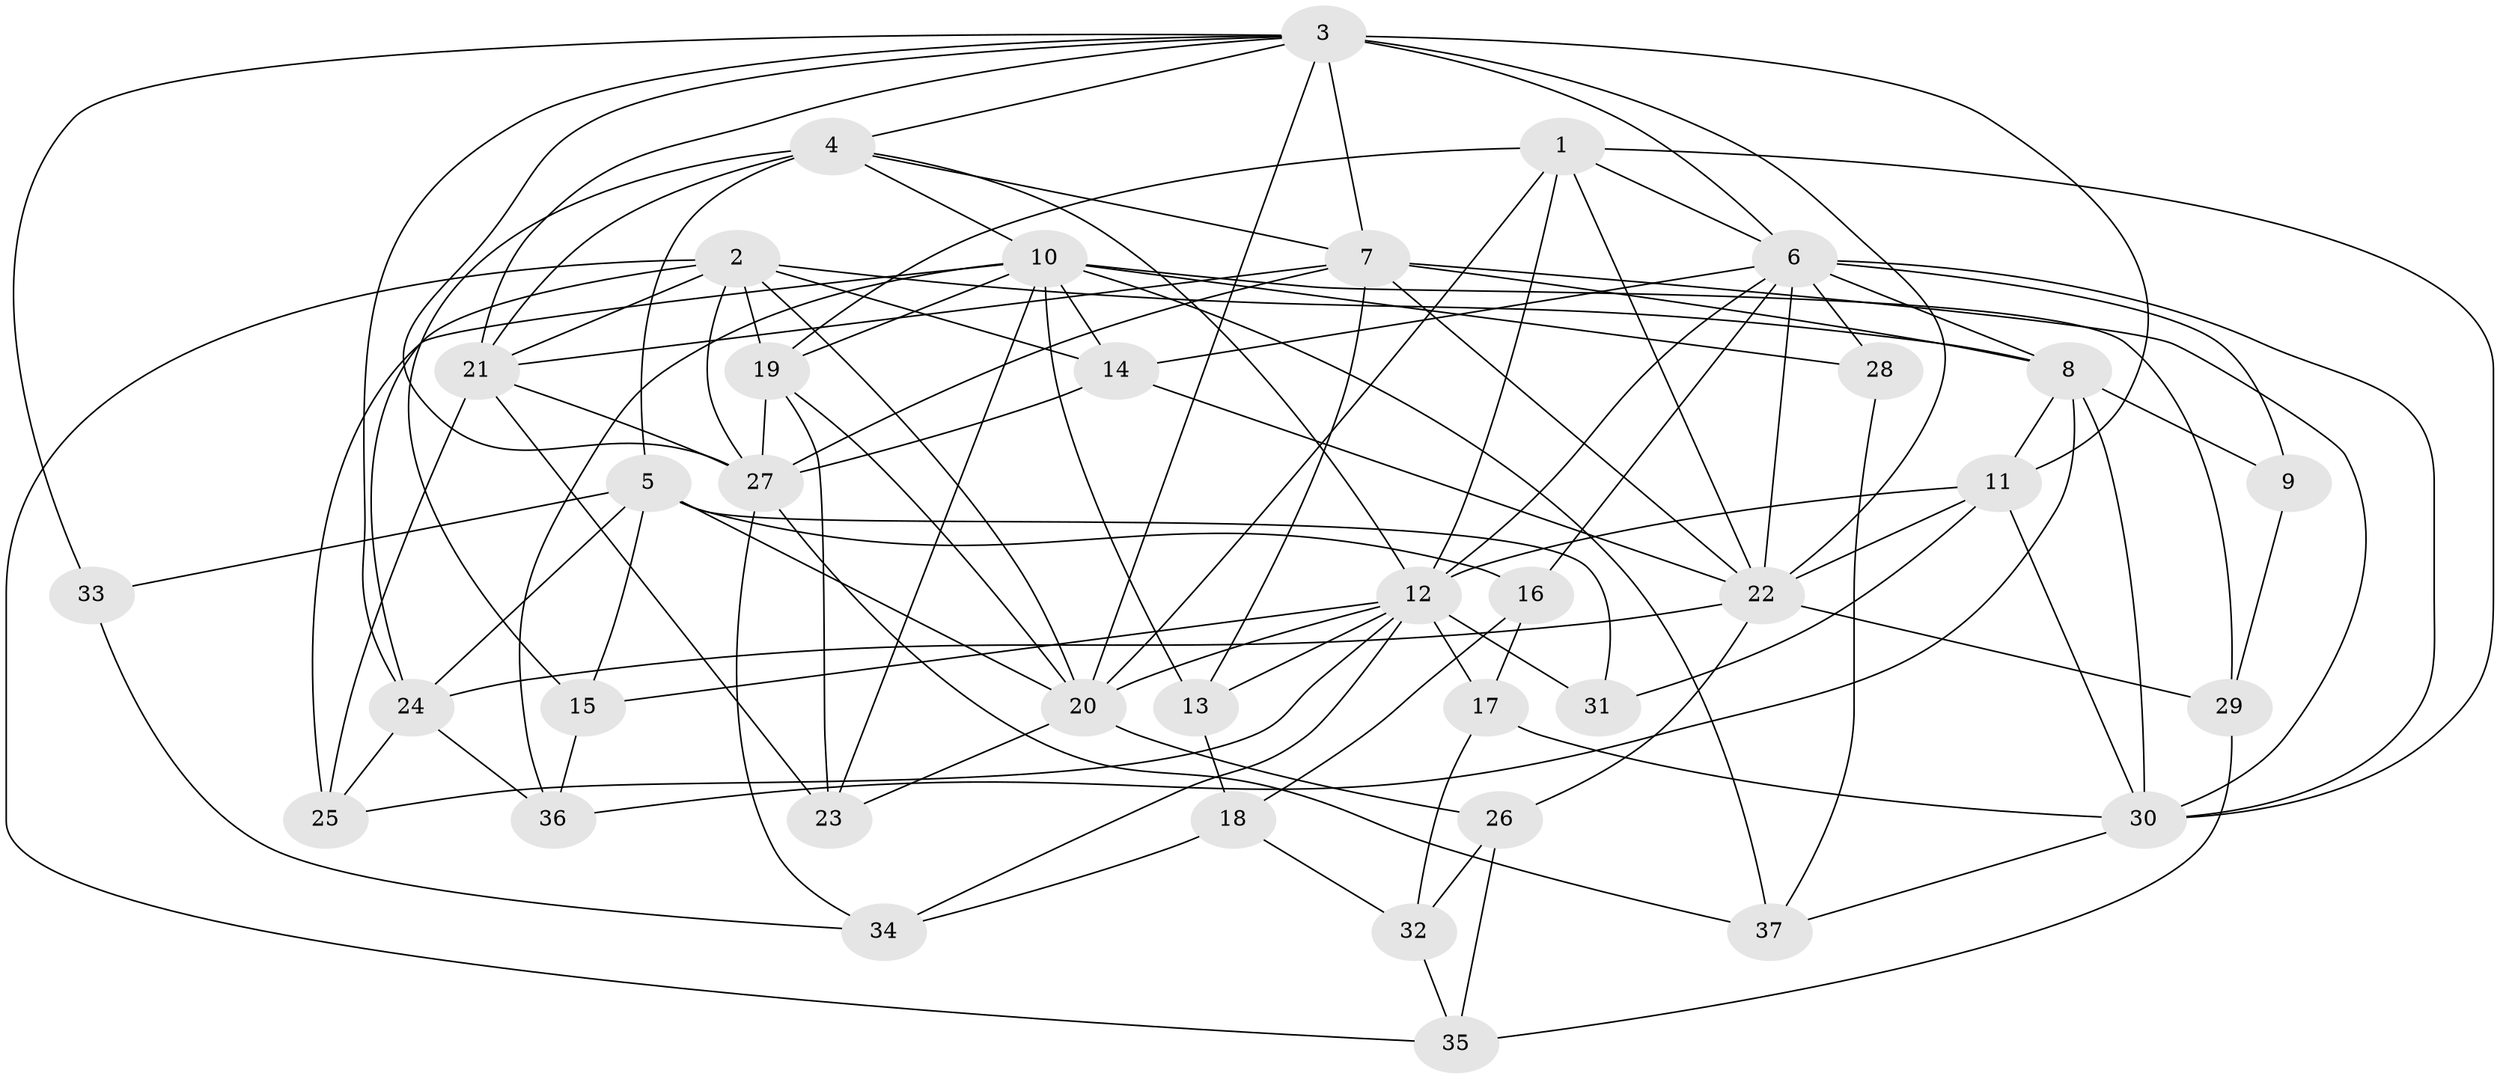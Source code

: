 // original degree distribution, {4: 1.0}
// Generated by graph-tools (version 1.1) at 2025/53/03/04/25 22:53:48]
// undirected, 37 vertices, 107 edges
graph export_dot {
  node [color=gray90,style=filled];
  1;
  2;
  3;
  4;
  5;
  6;
  7;
  8;
  9;
  10;
  11;
  12;
  13;
  14;
  15;
  16;
  17;
  18;
  19;
  20;
  21;
  22;
  23;
  24;
  25;
  26;
  27;
  28;
  29;
  30;
  31;
  32;
  33;
  34;
  35;
  36;
  37;
  1 -- 6 [weight=1.0];
  1 -- 12 [weight=1.0];
  1 -- 19 [weight=1.0];
  1 -- 20 [weight=1.0];
  1 -- 22 [weight=1.0];
  1 -- 30 [weight=1.0];
  2 -- 8 [weight=1.0];
  2 -- 14 [weight=2.0];
  2 -- 19 [weight=1.0];
  2 -- 20 [weight=1.0];
  2 -- 21 [weight=1.0];
  2 -- 24 [weight=1.0];
  2 -- 27 [weight=2.0];
  2 -- 35 [weight=1.0];
  3 -- 4 [weight=1.0];
  3 -- 6 [weight=2.0];
  3 -- 7 [weight=2.0];
  3 -- 11 [weight=1.0];
  3 -- 20 [weight=1.0];
  3 -- 21 [weight=1.0];
  3 -- 22 [weight=1.0];
  3 -- 24 [weight=1.0];
  3 -- 27 [weight=1.0];
  3 -- 33 [weight=1.0];
  4 -- 5 [weight=2.0];
  4 -- 7 [weight=1.0];
  4 -- 10 [weight=1.0];
  4 -- 12 [weight=1.0];
  4 -- 15 [weight=1.0];
  4 -- 21 [weight=1.0];
  5 -- 15 [weight=1.0];
  5 -- 16 [weight=1.0];
  5 -- 20 [weight=1.0];
  5 -- 24 [weight=2.0];
  5 -- 31 [weight=1.0];
  5 -- 33 [weight=2.0];
  6 -- 8 [weight=1.0];
  6 -- 9 [weight=1.0];
  6 -- 12 [weight=1.0];
  6 -- 14 [weight=2.0];
  6 -- 16 [weight=1.0];
  6 -- 22 [weight=1.0];
  6 -- 28 [weight=1.0];
  6 -- 30 [weight=1.0];
  7 -- 8 [weight=2.0];
  7 -- 13 [weight=1.0];
  7 -- 21 [weight=2.0];
  7 -- 22 [weight=1.0];
  7 -- 27 [weight=2.0];
  7 -- 30 [weight=1.0];
  8 -- 9 [weight=2.0];
  8 -- 11 [weight=1.0];
  8 -- 30 [weight=2.0];
  8 -- 36 [weight=1.0];
  9 -- 29 [weight=1.0];
  10 -- 13 [weight=1.0];
  10 -- 14 [weight=2.0];
  10 -- 19 [weight=1.0];
  10 -- 23 [weight=1.0];
  10 -- 25 [weight=1.0];
  10 -- 28 [weight=2.0];
  10 -- 29 [weight=1.0];
  10 -- 36 [weight=1.0];
  10 -- 37 [weight=1.0];
  11 -- 12 [weight=1.0];
  11 -- 22 [weight=1.0];
  11 -- 30 [weight=1.0];
  11 -- 31 [weight=1.0];
  12 -- 13 [weight=1.0];
  12 -- 15 [weight=1.0];
  12 -- 17 [weight=1.0];
  12 -- 20 [weight=1.0];
  12 -- 25 [weight=1.0];
  12 -- 31 [weight=2.0];
  12 -- 34 [weight=1.0];
  13 -- 18 [weight=1.0];
  14 -- 22 [weight=1.0];
  14 -- 27 [weight=1.0];
  15 -- 36 [weight=1.0];
  16 -- 17 [weight=1.0];
  16 -- 18 [weight=1.0];
  17 -- 30 [weight=1.0];
  17 -- 32 [weight=1.0];
  18 -- 32 [weight=1.0];
  18 -- 34 [weight=1.0];
  19 -- 20 [weight=1.0];
  19 -- 23 [weight=1.0];
  19 -- 27 [weight=1.0];
  20 -- 23 [weight=1.0];
  20 -- 26 [weight=1.0];
  21 -- 23 [weight=1.0];
  21 -- 25 [weight=1.0];
  21 -- 27 [weight=1.0];
  22 -- 24 [weight=2.0];
  22 -- 26 [weight=1.0];
  22 -- 29 [weight=1.0];
  24 -- 25 [weight=1.0];
  24 -- 36 [weight=1.0];
  26 -- 32 [weight=1.0];
  26 -- 35 [weight=1.0];
  27 -- 34 [weight=1.0];
  27 -- 37 [weight=1.0];
  28 -- 37 [weight=1.0];
  29 -- 35 [weight=1.0];
  30 -- 37 [weight=1.0];
  32 -- 35 [weight=1.0];
  33 -- 34 [weight=1.0];
}
